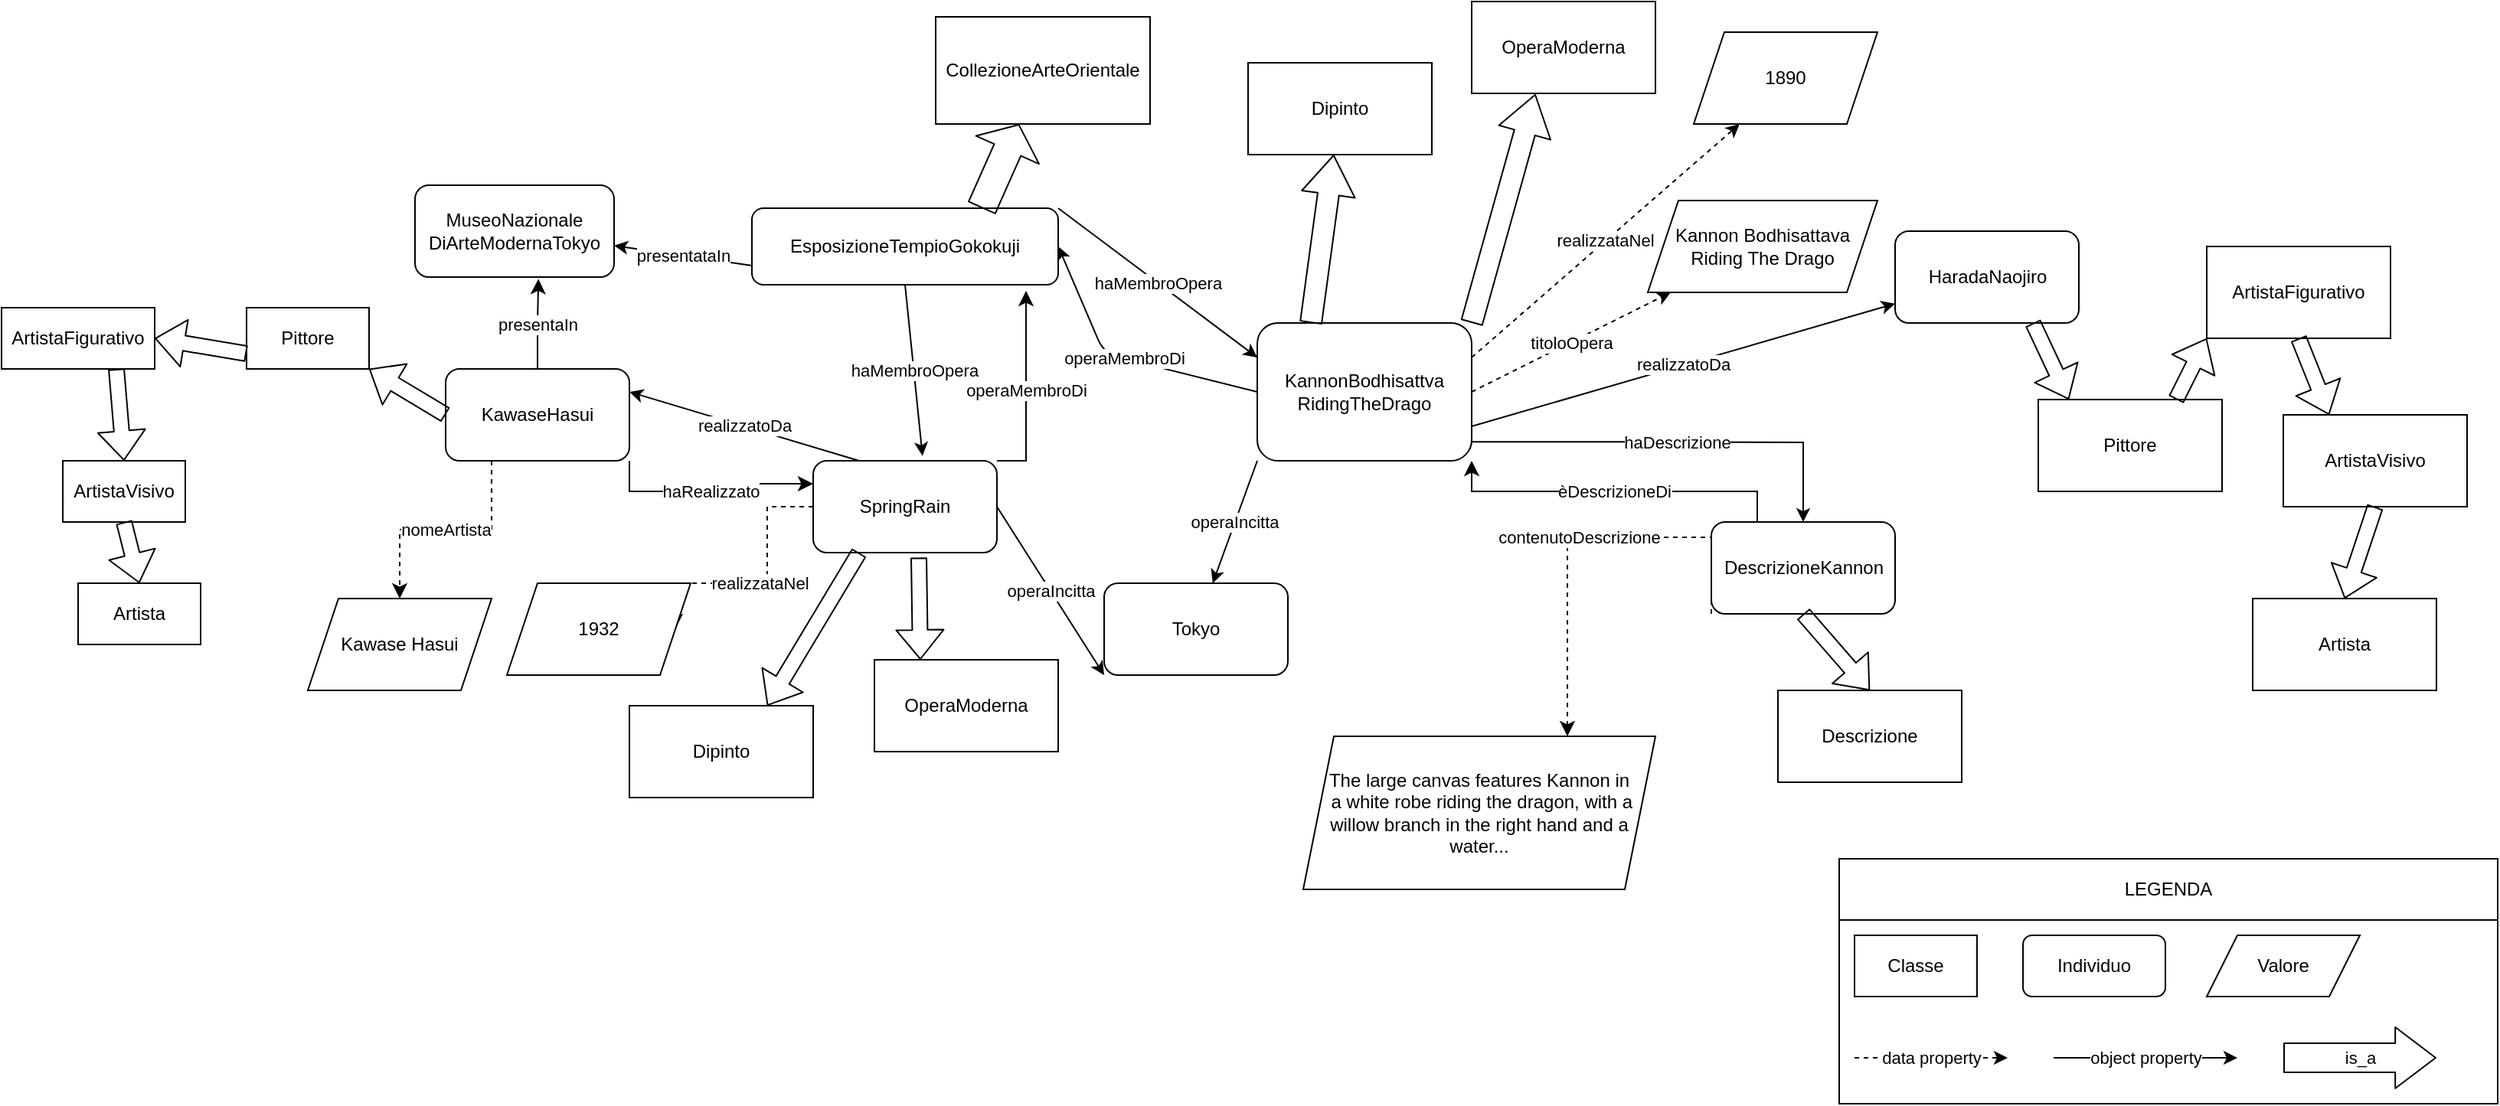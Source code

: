 <mxfile version="14.3.0" type="device"><diagram id="XBau7uOBk23Y_P5IeCAj" name="Page-1"><mxGraphModel dx="2653" dy="783" grid="1" gridSize="10" guides="1" tooltips="1" connect="1" arrows="1" fold="1" page="1" pageScale="1" pageWidth="827" pageHeight="1169" math="0" shadow="0"><root><mxCell id="0"/><mxCell id="1" parent="0"/><mxCell id="T3A0S4yMwbd9xuhyKv2a-9" value="haDescrizione" style="edgeStyle=orthogonalEdgeStyle;rounded=0;orthogonalLoop=1;jettySize=auto;html=1;exitX=0.996;exitY=0.862;exitDx=0;exitDy=0;exitPerimeter=0;" edge="1" parent="1" source="T3A0S4yMwbd9xuhyKv2a-1" target="T3A0S4yMwbd9xuhyKv2a-6"><mxGeometry relative="1" as="geometry"><Array as="points"><mxPoint x="540" y="318"/><mxPoint x="657" y="318"/></Array></mxGeometry></mxCell><mxCell id="T3A0S4yMwbd9xuhyKv2a-1" value="KannonBodhisattva&lt;br&gt;RidingTheDrago" style="rounded=1;whiteSpace=wrap;html=1;" vertex="1" parent="1"><mxGeometry x="300" y="240" width="140" height="90" as="geometry"/></mxCell><mxCell id="T3A0S4yMwbd9xuhyKv2a-2" value="" style="shape=flexArrow;endArrow=classic;html=1;width=14;endSize=8.2;exitX=0.25;exitY=0;exitDx=0;exitDy=0;" edge="1" parent="1" source="T3A0S4yMwbd9xuhyKv2a-1" target="T3A0S4yMwbd9xuhyKv2a-29"><mxGeometry width="50" height="50" relative="1" as="geometry"><mxPoint x="370" y="120" as="sourcePoint"/><mxPoint x="390" y="50" as="targetPoint"/><Array as="points"/></mxGeometry></mxCell><mxCell id="T3A0S4yMwbd9xuhyKv2a-101" value="èDescrizioneDi" style="edgeStyle=orthogonalEdgeStyle;rounded=0;orthogonalLoop=1;jettySize=auto;html=1;exitX=0.25;exitY=0;exitDx=0;exitDy=0;entryX=1;entryY=1;entryDx=0;entryDy=0;endSize=7;" edge="1" parent="1" source="T3A0S4yMwbd9xuhyKv2a-6" target="T3A0S4yMwbd9xuhyKv2a-1"><mxGeometry relative="1" as="geometry"/></mxCell><mxCell id="T3A0S4yMwbd9xuhyKv2a-6" value="DescrizioneKannon" style="rounded=1;whiteSpace=wrap;html=1;" vertex="1" parent="1"><mxGeometry x="596.5" y="370" width="120" height="60" as="geometry"/></mxCell><mxCell id="T3A0S4yMwbd9xuhyKv2a-13" value="LEGENDA" style="rounded=0;whiteSpace=wrap;html=1;" vertex="1" parent="1"><mxGeometry x="680" y="590" width="430" height="40" as="geometry"/></mxCell><mxCell id="T3A0S4yMwbd9xuhyKv2a-14" value="" style="rounded=0;whiteSpace=wrap;html=1;" vertex="1" parent="1"><mxGeometry x="680" y="630" width="430" height="120" as="geometry"/></mxCell><mxCell id="T3A0S4yMwbd9xuhyKv2a-15" value="Classe" style="rounded=0;whiteSpace=wrap;html=1;" vertex="1" parent="1"><mxGeometry x="690" y="640" width="80" height="40" as="geometry"/></mxCell><mxCell id="T3A0S4yMwbd9xuhyKv2a-16" value="Individuo" style="rounded=1;whiteSpace=wrap;html=1;" vertex="1" parent="1"><mxGeometry x="800" y="640" width="93" height="40" as="geometry"/></mxCell><mxCell id="T3A0S4yMwbd9xuhyKv2a-18" value="Valore" style="shape=parallelogram;perimeter=parallelogramPerimeter;whiteSpace=wrap;html=1;fixedSize=1;" vertex="1" parent="1"><mxGeometry x="920" y="640" width="100" height="40" as="geometry"/></mxCell><mxCell id="T3A0S4yMwbd9xuhyKv2a-21" value="data property" style="endArrow=classic;html=1;dashed=1;" edge="1" parent="1"><mxGeometry width="50" height="50" relative="1" as="geometry"><mxPoint x="690" y="720" as="sourcePoint"/><mxPoint x="790" y="720" as="targetPoint"/></mxGeometry></mxCell><mxCell id="T3A0S4yMwbd9xuhyKv2a-22" value="object property" style="endArrow=classic;html=1;" edge="1" parent="1"><mxGeometry width="50" height="50" relative="1" as="geometry"><mxPoint x="820" y="720" as="sourcePoint"/><mxPoint x="940" y="720" as="targetPoint"/></mxGeometry></mxCell><mxCell id="T3A0S4yMwbd9xuhyKv2a-23" value="is_a" style="shape=flexArrow;endArrow=classic;html=1;width=19;endSize=8.47;" edge="1" parent="1"><mxGeometry width="50" height="50" relative="1" as="geometry"><mxPoint x="970" y="720" as="sourcePoint"/><mxPoint x="1070" y="720" as="targetPoint"/></mxGeometry></mxCell><mxCell id="T3A0S4yMwbd9xuhyKv2a-29" value="Dipinto" style="rounded=0;whiteSpace=wrap;html=1;" vertex="1" parent="1"><mxGeometry x="294" y="70" width="120" height="60" as="geometry"/></mxCell><mxCell id="T3A0S4yMwbd9xuhyKv2a-30" value="OperaModerna" style="rounded=0;whiteSpace=wrap;html=1;" vertex="1" parent="1"><mxGeometry x="440" y="30" width="120" height="60" as="geometry"/></mxCell><mxCell id="T3A0S4yMwbd9xuhyKv2a-31" value="" style="shape=flexArrow;endArrow=classic;html=1;width=14;endSize=8.2;entryX=0.347;entryY=1.007;entryDx=0;entryDy=0;entryPerimeter=0;exitX=1;exitY=0;exitDx=0;exitDy=0;" edge="1" parent="1" source="T3A0S4yMwbd9xuhyKv2a-1" target="T3A0S4yMwbd9xuhyKv2a-30"><mxGeometry width="50" height="50" relative="1" as="geometry"><mxPoint x="480" y="110" as="sourcePoint"/><mxPoint x="475" y="40" as="targetPoint"/><Array as="points"/></mxGeometry></mxCell><mxCell id="T3A0S4yMwbd9xuhyKv2a-32" value="realizzatoDa" style="endArrow=classic;html=1;exitX=1;exitY=0.75;exitDx=0;exitDy=0;" edge="1" parent="1" source="T3A0S4yMwbd9xuhyKv2a-1" target="T3A0S4yMwbd9xuhyKv2a-33"><mxGeometry width="50" height="50" relative="1" as="geometry"><mxPoint x="540" y="210" as="sourcePoint"/><mxPoint x="610" y="230" as="targetPoint"/></mxGeometry></mxCell><mxCell id="T3A0S4yMwbd9xuhyKv2a-33" value="HaradaNaojiro" style="rounded=1;whiteSpace=wrap;html=1;" vertex="1" parent="1"><mxGeometry x="716.5" y="180" width="120" height="60" as="geometry"/></mxCell><mxCell id="T3A0S4yMwbd9xuhyKv2a-34" value="operaIncitta" style="endArrow=classic;html=1;exitX=0;exitY=1;exitDx=0;exitDy=0;" edge="1" parent="1" source="T3A0S4yMwbd9xuhyKv2a-1" target="T3A0S4yMwbd9xuhyKv2a-35"><mxGeometry width="50" height="50" relative="1" as="geometry"><mxPoint x="540" y="210" as="sourcePoint"/><mxPoint x="270" y="280" as="targetPoint"/></mxGeometry></mxCell><mxCell id="T3A0S4yMwbd9xuhyKv2a-35" value="Tokyo" style="rounded=1;whiteSpace=wrap;html=1;" vertex="1" parent="1"><mxGeometry x="200" y="410" width="120" height="60" as="geometry"/></mxCell><mxCell id="T3A0S4yMwbd9xuhyKv2a-36" value="EsposizioneTempioGokokuji" style="rounded=1;whiteSpace=wrap;html=1;" vertex="1" parent="1"><mxGeometry x="-30" y="165" width="200" height="50" as="geometry"/></mxCell><mxCell id="T3A0S4yMwbd9xuhyKv2a-37" value="operaMembroDi" style="endArrow=classic;html=1;exitX=0;exitY=0.5;exitDx=0;exitDy=0;entryX=1;entryY=0.5;entryDx=0;entryDy=0;" edge="1" parent="1" source="T3A0S4yMwbd9xuhyKv2a-1" target="T3A0S4yMwbd9xuhyKv2a-36"><mxGeometry width="50" height="50" relative="1" as="geometry"><mxPoint x="540" y="280" as="sourcePoint"/><mxPoint x="590" y="230" as="targetPoint"/><Array as="points"><mxPoint x="200" y="260"/></Array></mxGeometry></mxCell><mxCell id="T3A0S4yMwbd9xuhyKv2a-40" value="1890" style="shape=parallelogram;perimeter=parallelogramPerimeter;whiteSpace=wrap;html=1;fixedSize=1;" vertex="1" parent="1"><mxGeometry x="585" y="50" width="120" height="60" as="geometry"/></mxCell><mxCell id="T3A0S4yMwbd9xuhyKv2a-41" value="realizzataNel" style="endArrow=classic;html=1;entryX=0.25;entryY=1;entryDx=0;entryDy=0;dashed=1;exitX=1;exitY=0.25;exitDx=0;exitDy=0;" edge="1" parent="1" source="T3A0S4yMwbd9xuhyKv2a-1" target="T3A0S4yMwbd9xuhyKv2a-40"><mxGeometry width="50" height="50" relative="1" as="geometry"><mxPoint x="520" y="130" as="sourcePoint"/><mxPoint x="570" y="80" as="targetPoint"/></mxGeometry></mxCell><mxCell id="T3A0S4yMwbd9xuhyKv2a-42" value="titoloOpera" style="endArrow=classic;html=1;dashed=1;exitX=1;exitY=0.5;exitDx=0;exitDy=0;" edge="1" parent="1" source="T3A0S4yMwbd9xuhyKv2a-1" target="T3A0S4yMwbd9xuhyKv2a-43"><mxGeometry width="50" height="50" relative="1" as="geometry"><mxPoint x="600" y="150" as="sourcePoint"/><mxPoint x="650" y="120" as="targetPoint"/></mxGeometry></mxCell><mxCell id="T3A0S4yMwbd9xuhyKv2a-43" value="Kannon Bodhisattava Riding The Drago" style="shape=parallelogram;perimeter=parallelogramPerimeter;whiteSpace=wrap;html=1;fixedSize=1;" vertex="1" parent="1"><mxGeometry x="555" y="160" width="150" height="60" as="geometry"/></mxCell><mxCell id="T3A0S4yMwbd9xuhyKv2a-44" value="" style="shape=flexArrow;endArrow=classic;html=1;exitX=0.75;exitY=0;exitDx=0;exitDy=0;endWidth=25;endSize=5.67;width=19;" edge="1" parent="1" source="T3A0S4yMwbd9xuhyKv2a-36" target="T3A0S4yMwbd9xuhyKv2a-45"><mxGeometry width="50" height="50" relative="1" as="geometry"><mxPoint x="410" y="280" as="sourcePoint"/><mxPoint x="90" y="60" as="targetPoint"/></mxGeometry></mxCell><mxCell id="T3A0S4yMwbd9xuhyKv2a-45" value="CollezioneArteOrientale" style="rounded=0;whiteSpace=wrap;html=1;" vertex="1" parent="1"><mxGeometry x="90" y="40" width="140" height="70" as="geometry"/></mxCell><mxCell id="T3A0S4yMwbd9xuhyKv2a-46" value="haMembroOpera" style="endArrow=classic;html=1;entryX=0;entryY=0.25;entryDx=0;entryDy=0;exitX=1;exitY=0;exitDx=0;exitDy=0;" edge="1" parent="1" source="T3A0S4yMwbd9xuhyKv2a-36" target="T3A0S4yMwbd9xuhyKv2a-1"><mxGeometry width="50" height="50" relative="1" as="geometry"><mxPoint x="190" y="150" as="sourcePoint"/><mxPoint x="240" y="100" as="targetPoint"/></mxGeometry></mxCell><mxCell id="T3A0S4yMwbd9xuhyKv2a-47" value="presentataIn" style="endArrow=classic;html=1;exitX=0;exitY=0.75;exitDx=0;exitDy=0;" edge="1" parent="1" source="T3A0S4yMwbd9xuhyKv2a-36" target="T3A0S4yMwbd9xuhyKv2a-48"><mxGeometry width="50" height="50" relative="1" as="geometry"><mxPoint x="410" y="270" as="sourcePoint"/><mxPoint x="-10" y="250" as="targetPoint"/></mxGeometry></mxCell><mxCell id="T3A0S4yMwbd9xuhyKv2a-48" value="MuseoNazionale&lt;br&gt;DiArteModernaTokyo" style="rounded=1;whiteSpace=wrap;html=1;" vertex="1" parent="1"><mxGeometry x="-250" y="150" width="130" height="60" as="geometry"/></mxCell><mxCell id="T3A0S4yMwbd9xuhyKv2a-61" value="operaMembroDi" style="edgeStyle=orthogonalEdgeStyle;rounded=0;orthogonalLoop=1;jettySize=auto;html=1;exitX=1;exitY=0;exitDx=0;exitDy=0;endSize=7;" edge="1" parent="1" source="T3A0S4yMwbd9xuhyKv2a-49"><mxGeometry relative="1" as="geometry"><mxPoint x="149" y="219" as="targetPoint"/><Array as="points"><mxPoint x="149" y="330"/></Array></mxGeometry></mxCell><mxCell id="T3A0S4yMwbd9xuhyKv2a-67" value="realizzataNel" style="edgeStyle=orthogonalEdgeStyle;rounded=0;orthogonalLoop=1;jettySize=auto;html=1;exitX=0;exitY=0.5;exitDx=0;exitDy=0;entryX=1;entryY=0.5;entryDx=0;entryDy=0;endSize=7;dashed=1;" edge="1" parent="1" source="T3A0S4yMwbd9xuhyKv2a-49" target="T3A0S4yMwbd9xuhyKv2a-65"><mxGeometry relative="1" as="geometry"><Array as="points"><mxPoint x="-20" y="360"/><mxPoint x="-20" y="410"/></Array></mxGeometry></mxCell><mxCell id="T3A0S4yMwbd9xuhyKv2a-49" value="SpringRain" style="rounded=1;whiteSpace=wrap;html=1;" vertex="1" parent="1"><mxGeometry x="10" y="330" width="120" height="60" as="geometry"/></mxCell><mxCell id="T3A0S4yMwbd9xuhyKv2a-52" value="Dipinto" style="rounded=0;whiteSpace=wrap;html=1;" vertex="1" parent="1"><mxGeometry x="-110" y="490" width="120" height="60" as="geometry"/></mxCell><mxCell id="T3A0S4yMwbd9xuhyKv2a-53" value="OperaModerna" style="rounded=0;whiteSpace=wrap;html=1;" vertex="1" parent="1"><mxGeometry x="50" y="460" width="120" height="60" as="geometry"/></mxCell><mxCell id="T3A0S4yMwbd9xuhyKv2a-54" value="" style="shape=flexArrow;endArrow=classic;html=1;exitX=0.25;exitY=1;exitDx=0;exitDy=0;entryX=0.75;entryY=0;entryDx=0;entryDy=0;" edge="1" parent="1" source="T3A0S4yMwbd9xuhyKv2a-49" target="T3A0S4yMwbd9xuhyKv2a-52"><mxGeometry width="50" height="50" relative="1" as="geometry"><mxPoint x="-120" y="60" as="sourcePoint"/><mxPoint x="-70" y="10" as="targetPoint"/></mxGeometry></mxCell><mxCell id="T3A0S4yMwbd9xuhyKv2a-57" value="" style="shape=flexArrow;endArrow=classic;html=1;exitX=0.575;exitY=1.053;exitDx=0;exitDy=0;exitPerimeter=0;" edge="1" parent="1" source="T3A0S4yMwbd9xuhyKv2a-49"><mxGeometry width="50" height="50" relative="1" as="geometry"><mxPoint x="25" y="40" as="sourcePoint"/><mxPoint x="80" y="460" as="targetPoint"/></mxGeometry></mxCell><mxCell id="T3A0S4yMwbd9xuhyKv2a-60" value="haMembroOpera" style="endArrow=classic;html=1;exitX=0.5;exitY=1;exitDx=0;exitDy=0;entryX=0.595;entryY=-0.053;entryDx=0;entryDy=0;entryPerimeter=0;" edge="1" parent="1" source="T3A0S4yMwbd9xuhyKv2a-36" target="T3A0S4yMwbd9xuhyKv2a-49"><mxGeometry width="50" height="50" relative="1" as="geometry"><mxPoint x="340" y="340" as="sourcePoint"/><mxPoint x="390" y="290" as="targetPoint"/></mxGeometry></mxCell><mxCell id="T3A0S4yMwbd9xuhyKv2a-62" value="operaIncitta" style="endArrow=classic;html=1;exitX=1;exitY=0.5;exitDx=0;exitDy=0;entryX=0;entryY=1;entryDx=0;entryDy=0;" edge="1" parent="1" source="T3A0S4yMwbd9xuhyKv2a-49" target="T3A0S4yMwbd9xuhyKv2a-35"><mxGeometry width="50" height="50" relative="1" as="geometry"><mxPoint x="340" y="340" as="sourcePoint"/><mxPoint x="390" y="290" as="targetPoint"/></mxGeometry></mxCell><mxCell id="T3A0S4yMwbd9xuhyKv2a-69" value="haRealizzato" style="edgeStyle=orthogonalEdgeStyle;rounded=0;orthogonalLoop=1;jettySize=auto;html=1;exitX=1;exitY=1;exitDx=0;exitDy=0;entryX=0;entryY=0.25;entryDx=0;entryDy=0;endSize=7;" edge="1" parent="1" source="T3A0S4yMwbd9xuhyKv2a-63" target="T3A0S4yMwbd9xuhyKv2a-49"><mxGeometry relative="1" as="geometry"/></mxCell><mxCell id="T3A0S4yMwbd9xuhyKv2a-72" value="presentaIn" style="edgeStyle=orthogonalEdgeStyle;rounded=0;orthogonalLoop=1;jettySize=auto;html=1;exitX=0.5;exitY=0;exitDx=0;exitDy=0;entryX=0.62;entryY=1.02;entryDx=0;entryDy=0;entryPerimeter=0;endSize=7;" edge="1" parent="1" source="T3A0S4yMwbd9xuhyKv2a-63" target="T3A0S4yMwbd9xuhyKv2a-48"><mxGeometry relative="1" as="geometry"/></mxCell><mxCell id="T3A0S4yMwbd9xuhyKv2a-75" value="nomeArtista" style="edgeStyle=orthogonalEdgeStyle;rounded=0;orthogonalLoop=1;jettySize=auto;html=1;exitX=0.25;exitY=1;exitDx=0;exitDy=0;entryX=0.5;entryY=0;entryDx=0;entryDy=0;endSize=7;dashed=1;" edge="1" parent="1" source="T3A0S4yMwbd9xuhyKv2a-63" target="T3A0S4yMwbd9xuhyKv2a-73"><mxGeometry relative="1" as="geometry"/></mxCell><mxCell id="T3A0S4yMwbd9xuhyKv2a-63" value="KawaseHasui" style="rounded=1;whiteSpace=wrap;html=1;" vertex="1" parent="1"><mxGeometry x="-230" y="270" width="120" height="60" as="geometry"/></mxCell><mxCell id="T3A0S4yMwbd9xuhyKv2a-64" value="realizzatoDa" style="endArrow=classic;html=1;exitX=0.25;exitY=0;exitDx=0;exitDy=0;entryX=1;entryY=0.25;entryDx=0;entryDy=0;" edge="1" parent="1" source="T3A0S4yMwbd9xuhyKv2a-49" target="T3A0S4yMwbd9xuhyKv2a-63"><mxGeometry width="50" height="50" relative="1" as="geometry"><mxPoint x="310" y="320" as="sourcePoint"/><mxPoint x="-80" y="270" as="targetPoint"/></mxGeometry></mxCell><mxCell id="T3A0S4yMwbd9xuhyKv2a-65" value="1932" style="shape=parallelogram;perimeter=parallelogramPerimeter;whiteSpace=wrap;html=1;fixedSize=1;" vertex="1" parent="1"><mxGeometry x="-190" y="410" width="120" height="60" as="geometry"/></mxCell><mxCell id="T3A0S4yMwbd9xuhyKv2a-73" value="&lt;span&gt;Kawase Hasui&lt;/span&gt;" style="shape=parallelogram;perimeter=parallelogramPerimeter;whiteSpace=wrap;html=1;fixedSize=1;" vertex="1" parent="1"><mxGeometry x="-320" y="420" width="120" height="60" as="geometry"/></mxCell><mxCell id="T3A0S4yMwbd9xuhyKv2a-87" value="Artista" style="rounded=0;whiteSpace=wrap;html=1;" vertex="1" parent="1"><mxGeometry x="-470" y="410" width="80" height="40" as="geometry"/></mxCell><mxCell id="T3A0S4yMwbd9xuhyKv2a-89" value="ArtistaFigurativo" style="rounded=0;whiteSpace=wrap;html=1;" vertex="1" parent="1"><mxGeometry x="-520" y="230" width="100" height="40" as="geometry"/></mxCell><mxCell id="T3A0S4yMwbd9xuhyKv2a-90" value="ArtistaVisivo" style="rounded=0;whiteSpace=wrap;html=1;" vertex="1" parent="1"><mxGeometry x="-480" y="330" width="80" height="40" as="geometry"/></mxCell><mxCell id="T3A0S4yMwbd9xuhyKv2a-92" value="Pittore" style="rounded=0;whiteSpace=wrap;html=1;" vertex="1" parent="1"><mxGeometry x="-360" y="230" width="80" height="40" as="geometry"/></mxCell><mxCell id="T3A0S4yMwbd9xuhyKv2a-103" value="contenutoDescrizione" style="edgeStyle=orthogonalEdgeStyle;rounded=0;orthogonalLoop=1;jettySize=auto;html=1;exitX=0;exitY=1;exitDx=0;exitDy=0;entryX=0.75;entryY=0;entryDx=0;entryDy=0;endSize=7;dashed=1;" edge="1" parent="1" source="T3A0S4yMwbd9xuhyKv2a-6" target="T3A0S4yMwbd9xuhyKv2a-102"><mxGeometry relative="1" as="geometry"><Array as="points"><mxPoint x="570" y="380"/><mxPoint x="482" y="380"/></Array></mxGeometry></mxCell><mxCell id="T3A0S4yMwbd9xuhyKv2a-99" value="Descrizione" style="rounded=0;whiteSpace=wrap;html=1;" vertex="1" parent="1"><mxGeometry x="640" y="480" width="120" height="60" as="geometry"/></mxCell><mxCell id="T3A0S4yMwbd9xuhyKv2a-100" value="" style="shape=flexArrow;endArrow=classic;html=1;exitX=0.5;exitY=1;exitDx=0;exitDy=0;entryX=0.5;entryY=0;entryDx=0;entryDy=0;" edge="1" parent="1" source="T3A0S4yMwbd9xuhyKv2a-6" target="T3A0S4yMwbd9xuhyKv2a-99"><mxGeometry width="50" height="50" relative="1" as="geometry"><mxPoint x="510" y="410" as="sourcePoint"/><mxPoint x="560" y="360" as="targetPoint"/></mxGeometry></mxCell><mxCell id="T3A0S4yMwbd9xuhyKv2a-102" value="The large canvas features Kannon in&lt;br&gt;&amp;nbsp;a white robe riding the dragon, with a willow branch in the right hand and a water..." style="shape=parallelogram;perimeter=parallelogramPerimeter;whiteSpace=wrap;html=1;fixedSize=1;" vertex="1" parent="1"><mxGeometry x="330" y="510" width="230" height="100" as="geometry"/></mxCell><mxCell id="T3A0S4yMwbd9xuhyKv2a-104" value="Artista" style="rounded=0;whiteSpace=wrap;html=1;" vertex="1" parent="1"><mxGeometry x="950" y="420" width="120" height="60" as="geometry"/></mxCell><mxCell id="T3A0S4yMwbd9xuhyKv2a-105" value="Pittore" style="rounded=0;whiteSpace=wrap;html=1;" vertex="1" parent="1"><mxGeometry x="810" y="290" width="120" height="60" as="geometry"/></mxCell><mxCell id="T3A0S4yMwbd9xuhyKv2a-106" value="ArtistaVisivo" style="rounded=0;whiteSpace=wrap;html=1;" vertex="1" parent="1"><mxGeometry x="970" y="300" width="120" height="60" as="geometry"/></mxCell><mxCell id="T3A0S4yMwbd9xuhyKv2a-107" value="ArtistaFigurativo" style="rounded=0;whiteSpace=wrap;html=1;" vertex="1" parent="1"><mxGeometry x="920" y="190" width="120" height="60" as="geometry"/></mxCell><mxCell id="T3A0S4yMwbd9xuhyKv2a-112" value="" style="shape=flexArrow;endArrow=classic;html=1;entryX=1;entryY=1;entryDx=0;entryDy=0;exitX=0;exitY=0.5;exitDx=0;exitDy=0;" edge="1" parent="1" source="T3A0S4yMwbd9xuhyKv2a-63" target="T3A0S4yMwbd9xuhyKv2a-92"><mxGeometry width="50" height="50" relative="1" as="geometry"><mxPoint x="-440" y="390" as="sourcePoint"/><mxPoint x="-390" y="340" as="targetPoint"/></mxGeometry></mxCell><mxCell id="T3A0S4yMwbd9xuhyKv2a-113" value="" style="shape=flexArrow;endArrow=classic;html=1;entryX=1;entryY=0.5;entryDx=0;entryDy=0;exitX=0;exitY=0.75;exitDx=0;exitDy=0;" edge="1" parent="1" source="T3A0S4yMwbd9xuhyKv2a-92" target="T3A0S4yMwbd9xuhyKv2a-89"><mxGeometry width="50" height="50" relative="1" as="geometry"><mxPoint x="-510" y="370" as="sourcePoint"/><mxPoint x="-460" y="320" as="targetPoint"/></mxGeometry></mxCell><mxCell id="T3A0S4yMwbd9xuhyKv2a-114" value="" style="shape=flexArrow;endArrow=classic;html=1;exitX=0.75;exitY=1;exitDx=0;exitDy=0;entryX=0.5;entryY=0;entryDx=0;entryDy=0;" edge="1" parent="1" source="T3A0S4yMwbd9xuhyKv2a-89" target="T3A0S4yMwbd9xuhyKv2a-90"><mxGeometry width="50" height="50" relative="1" as="geometry"><mxPoint x="-550" y="390" as="sourcePoint"/><mxPoint x="-500" y="340" as="targetPoint"/></mxGeometry></mxCell><mxCell id="T3A0S4yMwbd9xuhyKv2a-115" value="" style="shape=flexArrow;endArrow=classic;html=1;exitX=0.5;exitY=1;exitDx=0;exitDy=0;entryX=0.5;entryY=0;entryDx=0;entryDy=0;" edge="1" parent="1" source="T3A0S4yMwbd9xuhyKv2a-90" target="T3A0S4yMwbd9xuhyKv2a-87"><mxGeometry width="50" height="50" relative="1" as="geometry"><mxPoint x="-580" y="440" as="sourcePoint"/><mxPoint x="-530" y="390" as="targetPoint"/></mxGeometry></mxCell><mxCell id="T3A0S4yMwbd9xuhyKv2a-116" value="" style="shape=flexArrow;endArrow=classic;html=1;exitX=0.75;exitY=1;exitDx=0;exitDy=0;" edge="1" parent="1" source="T3A0S4yMwbd9xuhyKv2a-33"><mxGeometry width="50" height="50" relative="1" as="geometry"><mxPoint x="890" y="260" as="sourcePoint"/><mxPoint x="830" y="290" as="targetPoint"/></mxGeometry></mxCell><mxCell id="T3A0S4yMwbd9xuhyKv2a-117" value="" style="shape=flexArrow;endArrow=classic;html=1;exitX=0.75;exitY=0;exitDx=0;exitDy=0;entryX=0;entryY=1;entryDx=0;entryDy=0;" edge="1" parent="1" source="T3A0S4yMwbd9xuhyKv2a-105" target="T3A0S4yMwbd9xuhyKv2a-107"><mxGeometry width="50" height="50" relative="1" as="geometry"><mxPoint x="910" y="50" as="sourcePoint"/><mxPoint x="960" as="targetPoint"/></mxGeometry></mxCell><mxCell id="T3A0S4yMwbd9xuhyKv2a-118" value="" style="shape=flexArrow;endArrow=classic;html=1;exitX=0.5;exitY=1;exitDx=0;exitDy=0;entryX=0.25;entryY=0;entryDx=0;entryDy=0;" edge="1" parent="1" source="T3A0S4yMwbd9xuhyKv2a-107" target="T3A0S4yMwbd9xuhyKv2a-106"><mxGeometry width="50" height="50" relative="1" as="geometry"><mxPoint x="960" y="250" as="sourcePoint"/><mxPoint x="1010" y="200" as="targetPoint"/></mxGeometry></mxCell><mxCell id="T3A0S4yMwbd9xuhyKv2a-119" value="" style="shape=flexArrow;endArrow=classic;html=1;exitX=0.5;exitY=1;exitDx=0;exitDy=0;entryX=0.5;entryY=0;entryDx=0;entryDy=0;" edge="1" parent="1" source="T3A0S4yMwbd9xuhyKv2a-106" target="T3A0S4yMwbd9xuhyKv2a-104"><mxGeometry width="50" height="50" relative="1" as="geometry"><mxPoint x="980" y="280" as="sourcePoint"/><mxPoint x="1030" y="230" as="targetPoint"/></mxGeometry></mxCell></root></mxGraphModel></diagram></mxfile>